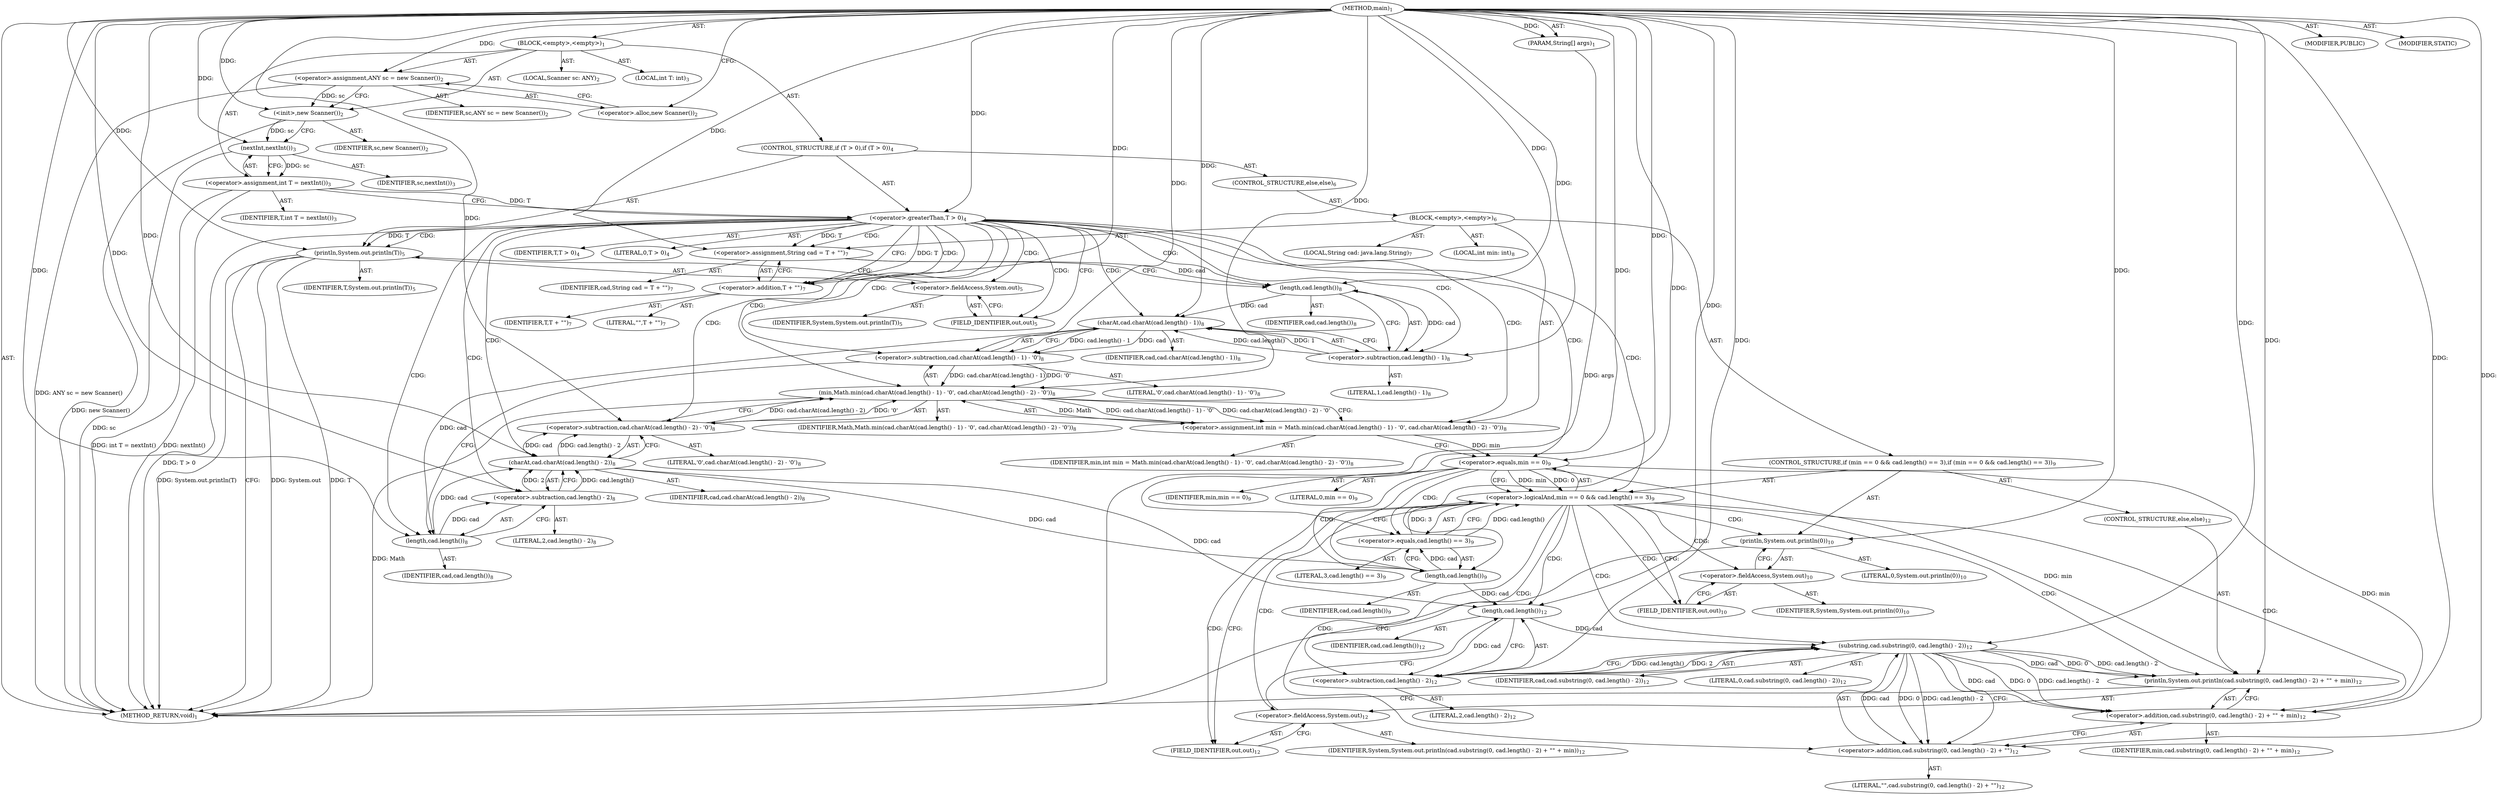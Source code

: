 digraph "main" {  
"19" [label = <(METHOD,main)<SUB>1</SUB>> ]
"20" [label = <(PARAM,String[] args)<SUB>1</SUB>> ]
"21" [label = <(BLOCK,&lt;empty&gt;,&lt;empty&gt;)<SUB>1</SUB>> ]
"4" [label = <(LOCAL,Scanner sc: ANY)<SUB>2</SUB>> ]
"22" [label = <(&lt;operator&gt;.assignment,ANY sc = new Scanner())<SUB>2</SUB>> ]
"23" [label = <(IDENTIFIER,sc,ANY sc = new Scanner())<SUB>2</SUB>> ]
"24" [label = <(&lt;operator&gt;.alloc,new Scanner())<SUB>2</SUB>> ]
"25" [label = <(&lt;init&gt;,new Scanner())<SUB>2</SUB>> ]
"3" [label = <(IDENTIFIER,sc,new Scanner())<SUB>2</SUB>> ]
"26" [label = <(LOCAL,int T: int)<SUB>3</SUB>> ]
"27" [label = <(&lt;operator&gt;.assignment,int T = nextInt())<SUB>3</SUB>> ]
"28" [label = <(IDENTIFIER,T,int T = nextInt())<SUB>3</SUB>> ]
"29" [label = <(nextInt,nextInt())<SUB>3</SUB>> ]
"30" [label = <(IDENTIFIER,sc,nextInt())<SUB>3</SUB>> ]
"31" [label = <(CONTROL_STRUCTURE,if (T &gt; 0),if (T &gt; 0))<SUB>4</SUB>> ]
"32" [label = <(&lt;operator&gt;.greaterThan,T &gt; 0)<SUB>4</SUB>> ]
"33" [label = <(IDENTIFIER,T,T &gt; 0)<SUB>4</SUB>> ]
"34" [label = <(LITERAL,0,T &gt; 0)<SUB>4</SUB>> ]
"35" [label = <(println,System.out.println(T))<SUB>5</SUB>> ]
"36" [label = <(&lt;operator&gt;.fieldAccess,System.out)<SUB>5</SUB>> ]
"37" [label = <(IDENTIFIER,System,System.out.println(T))<SUB>5</SUB>> ]
"38" [label = <(FIELD_IDENTIFIER,out,out)<SUB>5</SUB>> ]
"39" [label = <(IDENTIFIER,T,System.out.println(T))<SUB>5</SUB>> ]
"40" [label = <(CONTROL_STRUCTURE,else,else)<SUB>6</SUB>> ]
"41" [label = <(BLOCK,&lt;empty&gt;,&lt;empty&gt;)<SUB>6</SUB>> ]
"42" [label = <(LOCAL,String cad: java.lang.String)<SUB>7</SUB>> ]
"43" [label = <(&lt;operator&gt;.assignment,String cad = T + &quot;&quot;)<SUB>7</SUB>> ]
"44" [label = <(IDENTIFIER,cad,String cad = T + &quot;&quot;)<SUB>7</SUB>> ]
"45" [label = <(&lt;operator&gt;.addition,T + &quot;&quot;)<SUB>7</SUB>> ]
"46" [label = <(IDENTIFIER,T,T + &quot;&quot;)<SUB>7</SUB>> ]
"47" [label = <(LITERAL,&quot;&quot;,T + &quot;&quot;)<SUB>7</SUB>> ]
"48" [label = <(LOCAL,int min: int)<SUB>8</SUB>> ]
"49" [label = <(&lt;operator&gt;.assignment,int min = Math.min(cad.charAt(cad.length() - 1) - '0', cad.charAt(cad.length() - 2) - '0'))<SUB>8</SUB>> ]
"50" [label = <(IDENTIFIER,min,int min = Math.min(cad.charAt(cad.length() - 1) - '0', cad.charAt(cad.length() - 2) - '0'))<SUB>8</SUB>> ]
"51" [label = <(min,Math.min(cad.charAt(cad.length() - 1) - '0', cad.charAt(cad.length() - 2) - '0'))<SUB>8</SUB>> ]
"52" [label = <(IDENTIFIER,Math,Math.min(cad.charAt(cad.length() - 1) - '0', cad.charAt(cad.length() - 2) - '0'))<SUB>8</SUB>> ]
"53" [label = <(&lt;operator&gt;.subtraction,cad.charAt(cad.length() - 1) - '0')<SUB>8</SUB>> ]
"54" [label = <(charAt,cad.charAt(cad.length() - 1))<SUB>8</SUB>> ]
"55" [label = <(IDENTIFIER,cad,cad.charAt(cad.length() - 1))<SUB>8</SUB>> ]
"56" [label = <(&lt;operator&gt;.subtraction,cad.length() - 1)<SUB>8</SUB>> ]
"57" [label = <(length,cad.length())<SUB>8</SUB>> ]
"58" [label = <(IDENTIFIER,cad,cad.length())<SUB>8</SUB>> ]
"59" [label = <(LITERAL,1,cad.length() - 1)<SUB>8</SUB>> ]
"60" [label = <(LITERAL,'0',cad.charAt(cad.length() - 1) - '0')<SUB>8</SUB>> ]
"61" [label = <(&lt;operator&gt;.subtraction,cad.charAt(cad.length() - 2) - '0')<SUB>8</SUB>> ]
"62" [label = <(charAt,cad.charAt(cad.length() - 2))<SUB>8</SUB>> ]
"63" [label = <(IDENTIFIER,cad,cad.charAt(cad.length() - 2))<SUB>8</SUB>> ]
"64" [label = <(&lt;operator&gt;.subtraction,cad.length() - 2)<SUB>8</SUB>> ]
"65" [label = <(length,cad.length())<SUB>8</SUB>> ]
"66" [label = <(IDENTIFIER,cad,cad.length())<SUB>8</SUB>> ]
"67" [label = <(LITERAL,2,cad.length() - 2)<SUB>8</SUB>> ]
"68" [label = <(LITERAL,'0',cad.charAt(cad.length() - 2) - '0')<SUB>8</SUB>> ]
"69" [label = <(CONTROL_STRUCTURE,if (min == 0 &amp;&amp; cad.length() == 3),if (min == 0 &amp;&amp; cad.length() == 3))<SUB>9</SUB>> ]
"70" [label = <(&lt;operator&gt;.logicalAnd,min == 0 &amp;&amp; cad.length() == 3)<SUB>9</SUB>> ]
"71" [label = <(&lt;operator&gt;.equals,min == 0)<SUB>9</SUB>> ]
"72" [label = <(IDENTIFIER,min,min == 0)<SUB>9</SUB>> ]
"73" [label = <(LITERAL,0,min == 0)<SUB>9</SUB>> ]
"74" [label = <(&lt;operator&gt;.equals,cad.length() == 3)<SUB>9</SUB>> ]
"75" [label = <(length,cad.length())<SUB>9</SUB>> ]
"76" [label = <(IDENTIFIER,cad,cad.length())<SUB>9</SUB>> ]
"77" [label = <(LITERAL,3,cad.length() == 3)<SUB>9</SUB>> ]
"78" [label = <(println,System.out.println(0))<SUB>10</SUB>> ]
"79" [label = <(&lt;operator&gt;.fieldAccess,System.out)<SUB>10</SUB>> ]
"80" [label = <(IDENTIFIER,System,System.out.println(0))<SUB>10</SUB>> ]
"81" [label = <(FIELD_IDENTIFIER,out,out)<SUB>10</SUB>> ]
"82" [label = <(LITERAL,0,System.out.println(0))<SUB>10</SUB>> ]
"83" [label = <(CONTROL_STRUCTURE,else,else)<SUB>12</SUB>> ]
"84" [label = <(println,System.out.println(cad.substring(0, cad.length() - 2) + &quot;&quot; + min))<SUB>12</SUB>> ]
"85" [label = <(&lt;operator&gt;.fieldAccess,System.out)<SUB>12</SUB>> ]
"86" [label = <(IDENTIFIER,System,System.out.println(cad.substring(0, cad.length() - 2) + &quot;&quot; + min))<SUB>12</SUB>> ]
"87" [label = <(FIELD_IDENTIFIER,out,out)<SUB>12</SUB>> ]
"88" [label = <(&lt;operator&gt;.addition,cad.substring(0, cad.length() - 2) + &quot;&quot; + min)<SUB>12</SUB>> ]
"89" [label = <(&lt;operator&gt;.addition,cad.substring(0, cad.length() - 2) + &quot;&quot;)<SUB>12</SUB>> ]
"90" [label = <(substring,cad.substring(0, cad.length() - 2))<SUB>12</SUB>> ]
"91" [label = <(IDENTIFIER,cad,cad.substring(0, cad.length() - 2))<SUB>12</SUB>> ]
"92" [label = <(LITERAL,0,cad.substring(0, cad.length() - 2))<SUB>12</SUB>> ]
"93" [label = <(&lt;operator&gt;.subtraction,cad.length() - 2)<SUB>12</SUB>> ]
"94" [label = <(length,cad.length())<SUB>12</SUB>> ]
"95" [label = <(IDENTIFIER,cad,cad.length())<SUB>12</SUB>> ]
"96" [label = <(LITERAL,2,cad.length() - 2)<SUB>12</SUB>> ]
"97" [label = <(LITERAL,&quot;&quot;,cad.substring(0, cad.length() - 2) + &quot;&quot;)<SUB>12</SUB>> ]
"98" [label = <(IDENTIFIER,min,cad.substring(0, cad.length() - 2) + &quot;&quot; + min)<SUB>12</SUB>> ]
"99" [label = <(MODIFIER,PUBLIC)> ]
"100" [label = <(MODIFIER,STATIC)> ]
"101" [label = <(METHOD_RETURN,void)<SUB>1</SUB>> ]
  "19" -> "20"  [ label = "AST: "] 
  "19" -> "21"  [ label = "AST: "] 
  "19" -> "99"  [ label = "AST: "] 
  "19" -> "100"  [ label = "AST: "] 
  "19" -> "101"  [ label = "AST: "] 
  "21" -> "4"  [ label = "AST: "] 
  "21" -> "22"  [ label = "AST: "] 
  "21" -> "25"  [ label = "AST: "] 
  "21" -> "26"  [ label = "AST: "] 
  "21" -> "27"  [ label = "AST: "] 
  "21" -> "31"  [ label = "AST: "] 
  "22" -> "23"  [ label = "AST: "] 
  "22" -> "24"  [ label = "AST: "] 
  "25" -> "3"  [ label = "AST: "] 
  "27" -> "28"  [ label = "AST: "] 
  "27" -> "29"  [ label = "AST: "] 
  "29" -> "30"  [ label = "AST: "] 
  "31" -> "32"  [ label = "AST: "] 
  "31" -> "35"  [ label = "AST: "] 
  "31" -> "40"  [ label = "AST: "] 
  "32" -> "33"  [ label = "AST: "] 
  "32" -> "34"  [ label = "AST: "] 
  "35" -> "36"  [ label = "AST: "] 
  "35" -> "39"  [ label = "AST: "] 
  "36" -> "37"  [ label = "AST: "] 
  "36" -> "38"  [ label = "AST: "] 
  "40" -> "41"  [ label = "AST: "] 
  "41" -> "42"  [ label = "AST: "] 
  "41" -> "43"  [ label = "AST: "] 
  "41" -> "48"  [ label = "AST: "] 
  "41" -> "49"  [ label = "AST: "] 
  "41" -> "69"  [ label = "AST: "] 
  "43" -> "44"  [ label = "AST: "] 
  "43" -> "45"  [ label = "AST: "] 
  "45" -> "46"  [ label = "AST: "] 
  "45" -> "47"  [ label = "AST: "] 
  "49" -> "50"  [ label = "AST: "] 
  "49" -> "51"  [ label = "AST: "] 
  "51" -> "52"  [ label = "AST: "] 
  "51" -> "53"  [ label = "AST: "] 
  "51" -> "61"  [ label = "AST: "] 
  "53" -> "54"  [ label = "AST: "] 
  "53" -> "60"  [ label = "AST: "] 
  "54" -> "55"  [ label = "AST: "] 
  "54" -> "56"  [ label = "AST: "] 
  "56" -> "57"  [ label = "AST: "] 
  "56" -> "59"  [ label = "AST: "] 
  "57" -> "58"  [ label = "AST: "] 
  "61" -> "62"  [ label = "AST: "] 
  "61" -> "68"  [ label = "AST: "] 
  "62" -> "63"  [ label = "AST: "] 
  "62" -> "64"  [ label = "AST: "] 
  "64" -> "65"  [ label = "AST: "] 
  "64" -> "67"  [ label = "AST: "] 
  "65" -> "66"  [ label = "AST: "] 
  "69" -> "70"  [ label = "AST: "] 
  "69" -> "78"  [ label = "AST: "] 
  "69" -> "83"  [ label = "AST: "] 
  "70" -> "71"  [ label = "AST: "] 
  "70" -> "74"  [ label = "AST: "] 
  "71" -> "72"  [ label = "AST: "] 
  "71" -> "73"  [ label = "AST: "] 
  "74" -> "75"  [ label = "AST: "] 
  "74" -> "77"  [ label = "AST: "] 
  "75" -> "76"  [ label = "AST: "] 
  "78" -> "79"  [ label = "AST: "] 
  "78" -> "82"  [ label = "AST: "] 
  "79" -> "80"  [ label = "AST: "] 
  "79" -> "81"  [ label = "AST: "] 
  "83" -> "84"  [ label = "AST: "] 
  "84" -> "85"  [ label = "AST: "] 
  "84" -> "88"  [ label = "AST: "] 
  "85" -> "86"  [ label = "AST: "] 
  "85" -> "87"  [ label = "AST: "] 
  "88" -> "89"  [ label = "AST: "] 
  "88" -> "98"  [ label = "AST: "] 
  "89" -> "90"  [ label = "AST: "] 
  "89" -> "97"  [ label = "AST: "] 
  "90" -> "91"  [ label = "AST: "] 
  "90" -> "92"  [ label = "AST: "] 
  "90" -> "93"  [ label = "AST: "] 
  "93" -> "94"  [ label = "AST: "] 
  "93" -> "96"  [ label = "AST: "] 
  "94" -> "95"  [ label = "AST: "] 
  "22" -> "25"  [ label = "CFG: "] 
  "25" -> "29"  [ label = "CFG: "] 
  "27" -> "32"  [ label = "CFG: "] 
  "24" -> "22"  [ label = "CFG: "] 
  "29" -> "27"  [ label = "CFG: "] 
  "32" -> "38"  [ label = "CFG: "] 
  "32" -> "45"  [ label = "CFG: "] 
  "35" -> "101"  [ label = "CFG: "] 
  "36" -> "35"  [ label = "CFG: "] 
  "38" -> "36"  [ label = "CFG: "] 
  "43" -> "57"  [ label = "CFG: "] 
  "49" -> "71"  [ label = "CFG: "] 
  "45" -> "43"  [ label = "CFG: "] 
  "51" -> "49"  [ label = "CFG: "] 
  "70" -> "81"  [ label = "CFG: "] 
  "70" -> "87"  [ label = "CFG: "] 
  "78" -> "101"  [ label = "CFG: "] 
  "53" -> "65"  [ label = "CFG: "] 
  "61" -> "51"  [ label = "CFG: "] 
  "71" -> "70"  [ label = "CFG: "] 
  "71" -> "75"  [ label = "CFG: "] 
  "74" -> "70"  [ label = "CFG: "] 
  "79" -> "78"  [ label = "CFG: "] 
  "84" -> "101"  [ label = "CFG: "] 
  "54" -> "53"  [ label = "CFG: "] 
  "62" -> "61"  [ label = "CFG: "] 
  "75" -> "74"  [ label = "CFG: "] 
  "81" -> "79"  [ label = "CFG: "] 
  "85" -> "94"  [ label = "CFG: "] 
  "88" -> "84"  [ label = "CFG: "] 
  "56" -> "54"  [ label = "CFG: "] 
  "64" -> "62"  [ label = "CFG: "] 
  "87" -> "85"  [ label = "CFG: "] 
  "89" -> "88"  [ label = "CFG: "] 
  "57" -> "56"  [ label = "CFG: "] 
  "65" -> "64"  [ label = "CFG: "] 
  "90" -> "89"  [ label = "CFG: "] 
  "93" -> "90"  [ label = "CFG: "] 
  "94" -> "93"  [ label = "CFG: "] 
  "19" -> "24"  [ label = "CFG: "] 
  "20" -> "101"  [ label = "DDG: args"] 
  "22" -> "101"  [ label = "DDG: ANY sc = new Scanner()"] 
  "25" -> "101"  [ label = "DDG: new Scanner()"] 
  "29" -> "101"  [ label = "DDG: sc"] 
  "27" -> "101"  [ label = "DDG: nextInt()"] 
  "27" -> "101"  [ label = "DDG: int T = nextInt()"] 
  "32" -> "101"  [ label = "DDG: T &gt; 0"] 
  "35" -> "101"  [ label = "DDG: System.out"] 
  "35" -> "101"  [ label = "DDG: T"] 
  "35" -> "101"  [ label = "DDG: System.out.println(T)"] 
  "51" -> "101"  [ label = "DDG: Math"] 
  "19" -> "20"  [ label = "DDG: "] 
  "19" -> "22"  [ label = "DDG: "] 
  "29" -> "27"  [ label = "DDG: sc"] 
  "22" -> "25"  [ label = "DDG: sc"] 
  "19" -> "25"  [ label = "DDG: "] 
  "25" -> "29"  [ label = "DDG: sc"] 
  "19" -> "29"  [ label = "DDG: "] 
  "27" -> "32"  [ label = "DDG: T"] 
  "19" -> "32"  [ label = "DDG: "] 
  "32" -> "35"  [ label = "DDG: T"] 
  "19" -> "35"  [ label = "DDG: "] 
  "32" -> "43"  [ label = "DDG: T"] 
  "19" -> "43"  [ label = "DDG: "] 
  "51" -> "49"  [ label = "DDG: Math"] 
  "51" -> "49"  [ label = "DDG: cad.charAt(cad.length() - 1) - '0'"] 
  "51" -> "49"  [ label = "DDG: cad.charAt(cad.length() - 2) - '0'"] 
  "32" -> "45"  [ label = "DDG: T"] 
  "19" -> "45"  [ label = "DDG: "] 
  "19" -> "51"  [ label = "DDG: "] 
  "53" -> "51"  [ label = "DDG: cad.charAt(cad.length() - 1)"] 
  "53" -> "51"  [ label = "DDG: '0'"] 
  "61" -> "51"  [ label = "DDG: cad.charAt(cad.length() - 2)"] 
  "61" -> "51"  [ label = "DDG: '0'"] 
  "71" -> "70"  [ label = "DDG: min"] 
  "71" -> "70"  [ label = "DDG: 0"] 
  "74" -> "70"  [ label = "DDG: cad.length()"] 
  "74" -> "70"  [ label = "DDG: 3"] 
  "19" -> "78"  [ label = "DDG: "] 
  "54" -> "53"  [ label = "DDG: cad"] 
  "54" -> "53"  [ label = "DDG: cad.length() - 1"] 
  "19" -> "53"  [ label = "DDG: "] 
  "62" -> "61"  [ label = "DDG: cad"] 
  "62" -> "61"  [ label = "DDG: cad.length() - 2"] 
  "19" -> "61"  [ label = "DDG: "] 
  "49" -> "71"  [ label = "DDG: min"] 
  "19" -> "71"  [ label = "DDG: "] 
  "75" -> "74"  [ label = "DDG: cad"] 
  "19" -> "74"  [ label = "DDG: "] 
  "90" -> "84"  [ label = "DDG: cad"] 
  "90" -> "84"  [ label = "DDG: 0"] 
  "90" -> "84"  [ label = "DDG: cad.length() - 2"] 
  "19" -> "84"  [ label = "DDG: "] 
  "71" -> "84"  [ label = "DDG: min"] 
  "57" -> "54"  [ label = "DDG: cad"] 
  "19" -> "54"  [ label = "DDG: "] 
  "56" -> "54"  [ label = "DDG: cad.length()"] 
  "56" -> "54"  [ label = "DDG: 1"] 
  "65" -> "62"  [ label = "DDG: cad"] 
  "19" -> "62"  [ label = "DDG: "] 
  "64" -> "62"  [ label = "DDG: cad.length()"] 
  "64" -> "62"  [ label = "DDG: 2"] 
  "62" -> "75"  [ label = "DDG: cad"] 
  "19" -> "75"  [ label = "DDG: "] 
  "90" -> "88"  [ label = "DDG: cad"] 
  "90" -> "88"  [ label = "DDG: 0"] 
  "90" -> "88"  [ label = "DDG: cad.length() - 2"] 
  "19" -> "88"  [ label = "DDG: "] 
  "71" -> "88"  [ label = "DDG: min"] 
  "57" -> "56"  [ label = "DDG: cad"] 
  "19" -> "56"  [ label = "DDG: "] 
  "65" -> "64"  [ label = "DDG: cad"] 
  "19" -> "64"  [ label = "DDG: "] 
  "90" -> "89"  [ label = "DDG: cad"] 
  "90" -> "89"  [ label = "DDG: 0"] 
  "90" -> "89"  [ label = "DDG: cad.length() - 2"] 
  "19" -> "89"  [ label = "DDG: "] 
  "43" -> "57"  [ label = "DDG: cad"] 
  "19" -> "57"  [ label = "DDG: "] 
  "54" -> "65"  [ label = "DDG: cad"] 
  "19" -> "65"  [ label = "DDG: "] 
  "94" -> "90"  [ label = "DDG: cad"] 
  "19" -> "90"  [ label = "DDG: "] 
  "93" -> "90"  [ label = "DDG: cad.length()"] 
  "93" -> "90"  [ label = "DDG: 2"] 
  "94" -> "93"  [ label = "DDG: cad"] 
  "19" -> "93"  [ label = "DDG: "] 
  "62" -> "94"  [ label = "DDG: cad"] 
  "75" -> "94"  [ label = "DDG: cad"] 
  "19" -> "94"  [ label = "DDG: "] 
  "32" -> "49"  [ label = "CDG: "] 
  "32" -> "64"  [ label = "CDG: "] 
  "32" -> "51"  [ label = "CDG: "] 
  "32" -> "57"  [ label = "CDG: "] 
  "32" -> "38"  [ label = "CDG: "] 
  "32" -> "56"  [ label = "CDG: "] 
  "32" -> "45"  [ label = "CDG: "] 
  "32" -> "65"  [ label = "CDG: "] 
  "32" -> "35"  [ label = "CDG: "] 
  "32" -> "54"  [ label = "CDG: "] 
  "32" -> "43"  [ label = "CDG: "] 
  "32" -> "61"  [ label = "CDG: "] 
  "32" -> "71"  [ label = "CDG: "] 
  "32" -> "36"  [ label = "CDG: "] 
  "32" -> "53"  [ label = "CDG: "] 
  "32" -> "70"  [ label = "CDG: "] 
  "32" -> "62"  [ label = "CDG: "] 
  "70" -> "94"  [ label = "CDG: "] 
  "70" -> "89"  [ label = "CDG: "] 
  "70" -> "81"  [ label = "CDG: "] 
  "70" -> "84"  [ label = "CDG: "] 
  "70" -> "85"  [ label = "CDG: "] 
  "70" -> "87"  [ label = "CDG: "] 
  "70" -> "93"  [ label = "CDG: "] 
  "70" -> "90"  [ label = "CDG: "] 
  "70" -> "79"  [ label = "CDG: "] 
  "70" -> "88"  [ label = "CDG: "] 
  "70" -> "78"  [ label = "CDG: "] 
  "71" -> "75"  [ label = "CDG: "] 
  "71" -> "74"  [ label = "CDG: "] 
}
